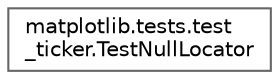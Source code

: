 digraph "Graphical Class Hierarchy"
{
 // LATEX_PDF_SIZE
  bgcolor="transparent";
  edge [fontname=Helvetica,fontsize=10,labelfontname=Helvetica,labelfontsize=10];
  node [fontname=Helvetica,fontsize=10,shape=box,height=0.2,width=0.4];
  rankdir="LR";
  Node0 [id="Node000000",label="matplotlib.tests.test\l_ticker.TestNullLocator",height=0.2,width=0.4,color="grey40", fillcolor="white", style="filled",URL="$d2/d6a/classmatplotlib_1_1tests_1_1test__ticker_1_1TestNullLocator.html",tooltip=" "];
}
